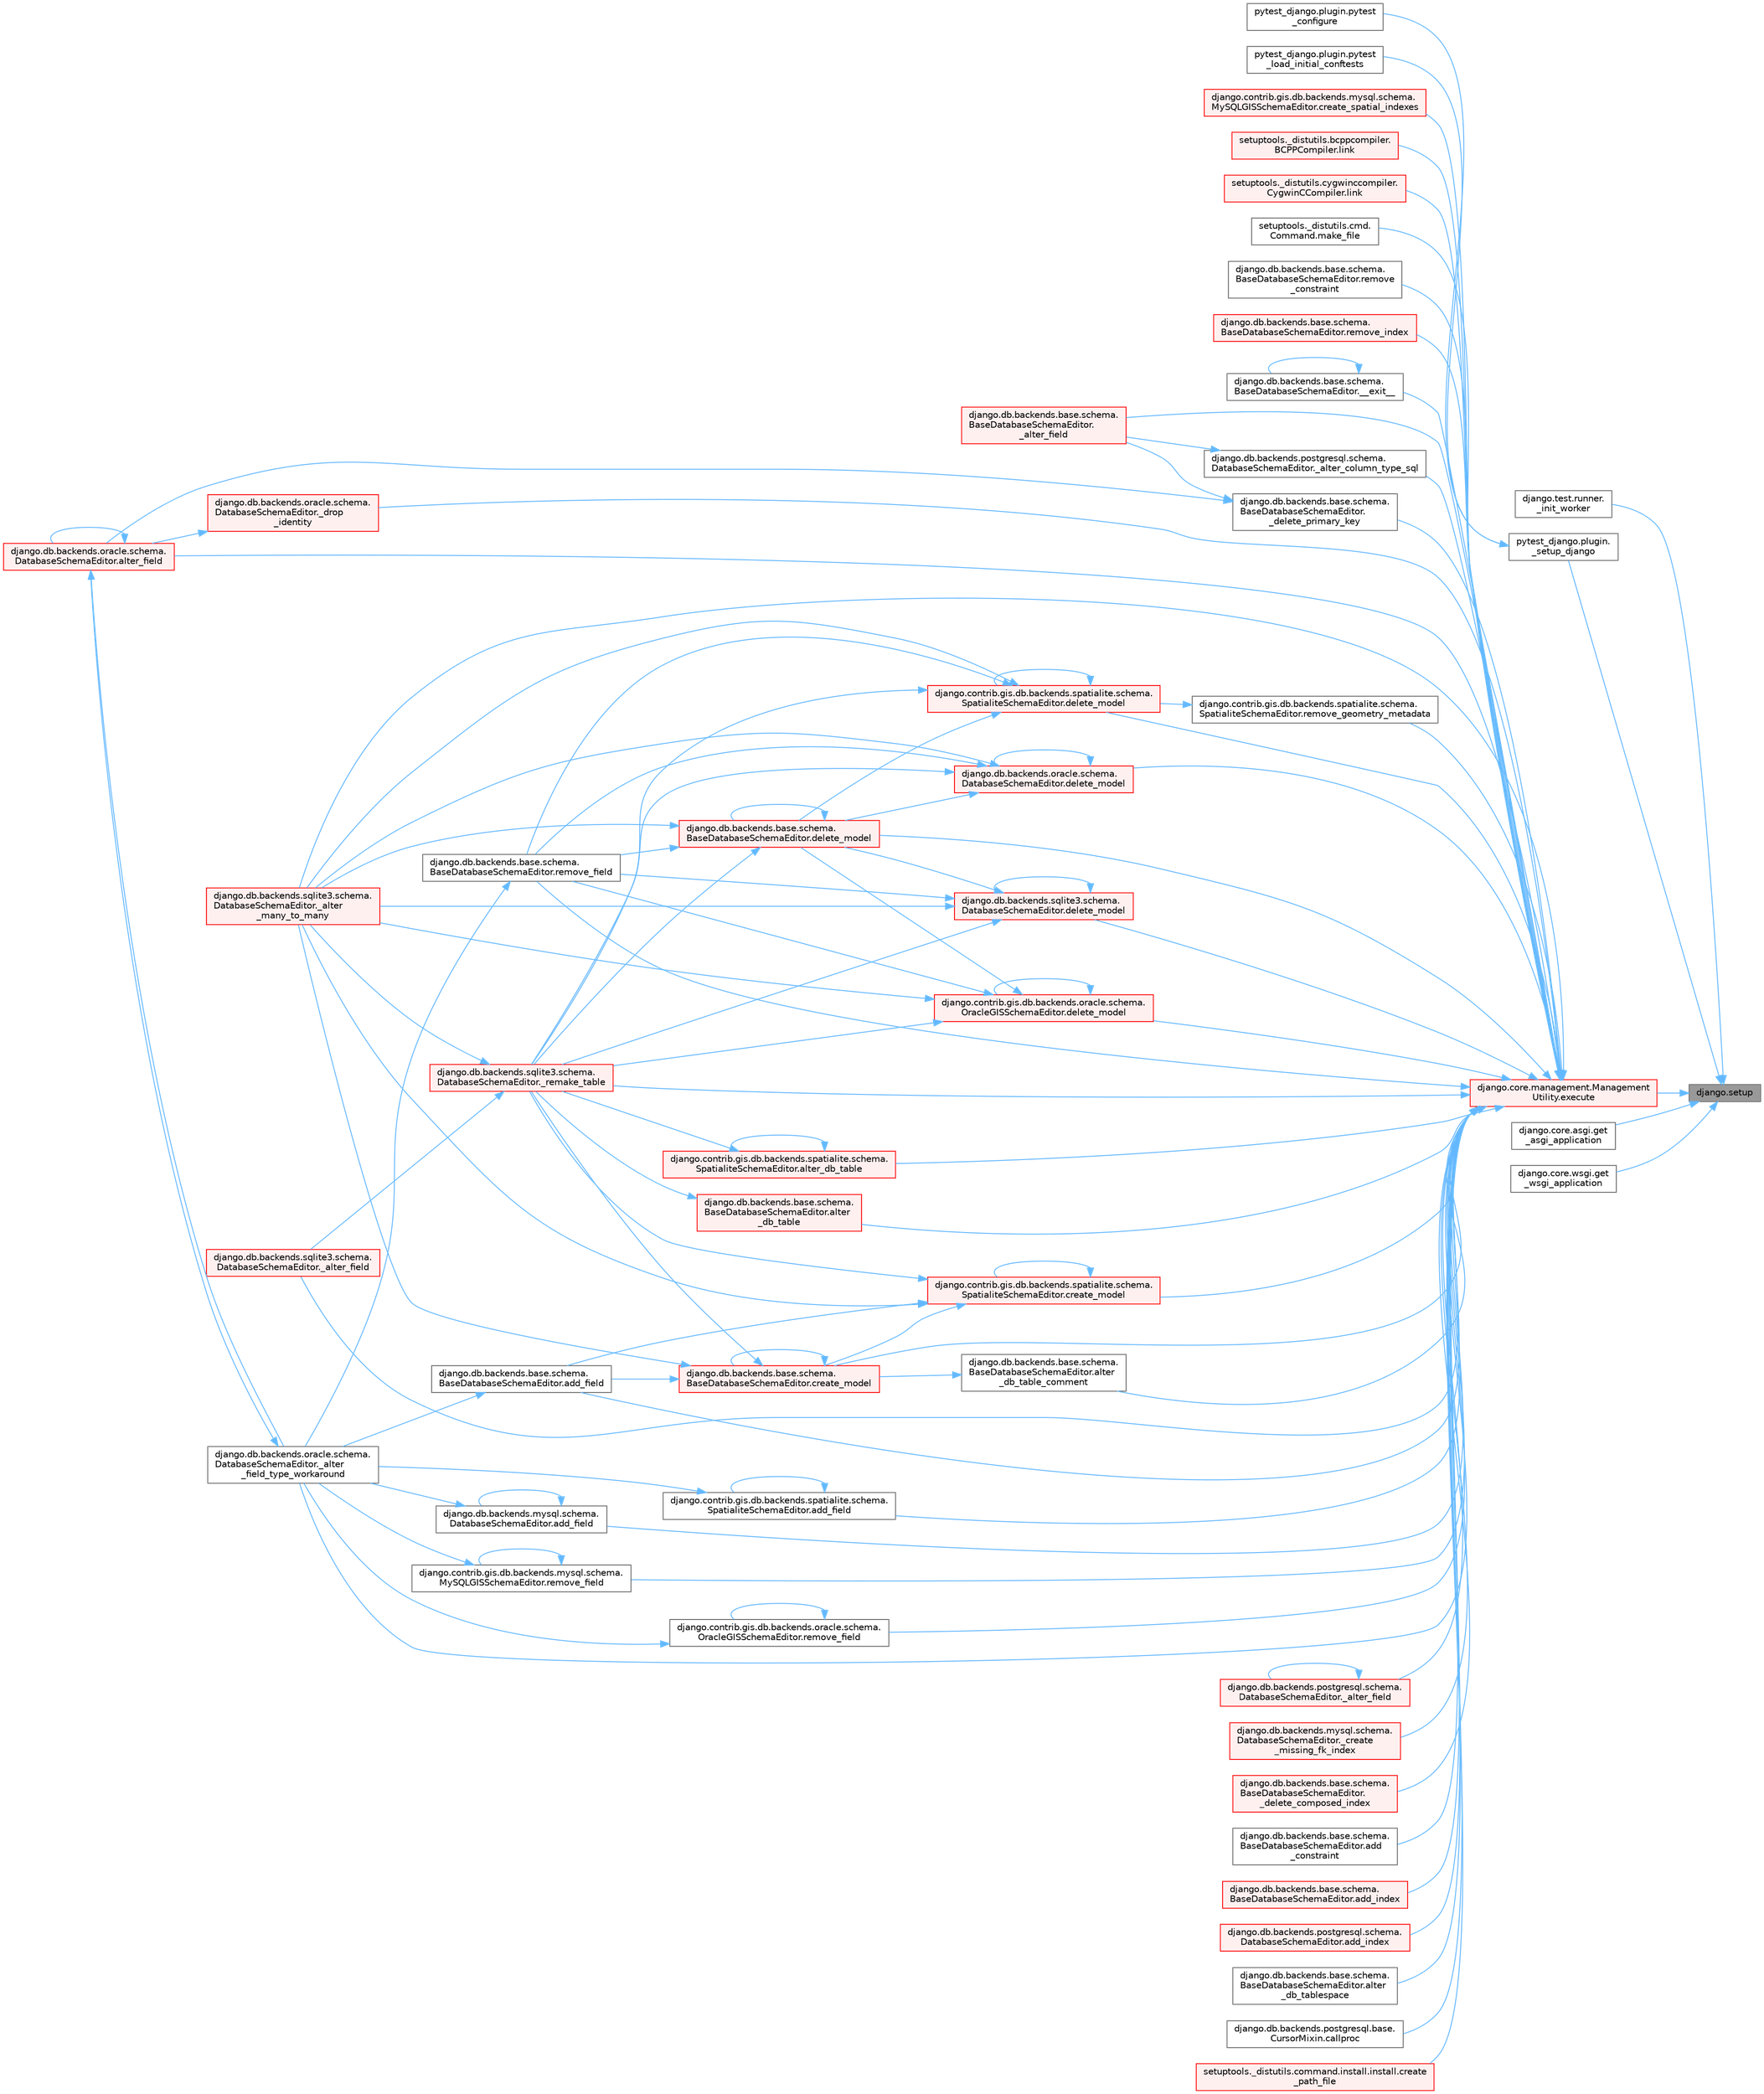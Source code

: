 digraph "django.setup"
{
 // LATEX_PDF_SIZE
  bgcolor="transparent";
  edge [fontname=Helvetica,fontsize=10,labelfontname=Helvetica,labelfontsize=10];
  node [fontname=Helvetica,fontsize=10,shape=box,height=0.2,width=0.4];
  rankdir="RL";
  Node1 [id="Node000001",label="django.setup",height=0.2,width=0.4,color="gray40", fillcolor="grey60", style="filled", fontcolor="black",tooltip=" "];
  Node1 -> Node2 [id="edge1_Node000001_Node000002",dir="back",color="steelblue1",style="solid",tooltip=" "];
  Node2 [id="Node000002",label="django.test.runner.\l_init_worker",height=0.2,width=0.4,color="grey40", fillcolor="white", style="filled",URL="$namespacedjango_1_1test_1_1runner.html#ac90eb5b3df1238e547bbb9770ee79bba",tooltip=" "];
  Node1 -> Node3 [id="edge2_Node000001_Node000003",dir="back",color="steelblue1",style="solid",tooltip=" "];
  Node3 [id="Node000003",label="pytest_django.plugin.\l_setup_django",height=0.2,width=0.4,color="grey40", fillcolor="white", style="filled",URL="$namespacepytest__django_1_1plugin.html#a1377a20fc4c1606570d33f0aa87abbdd",tooltip=" "];
  Node3 -> Node4 [id="edge3_Node000003_Node000004",dir="back",color="steelblue1",style="solid",tooltip=" "];
  Node4 [id="Node000004",label="pytest_django.plugin.pytest\l_configure",height=0.2,width=0.4,color="grey40", fillcolor="white", style="filled",URL="$namespacepytest__django_1_1plugin.html#a46eb975307e3a3c2e325aa098e173094",tooltip=" "];
  Node3 -> Node5 [id="edge4_Node000003_Node000005",dir="back",color="steelblue1",style="solid",tooltip=" "];
  Node5 [id="Node000005",label="pytest_django.plugin.pytest\l_load_initial_conftests",height=0.2,width=0.4,color="grey40", fillcolor="white", style="filled",URL="$namespacepytest__django_1_1plugin.html#a95118bb9f595420806df4987f0e4fe49",tooltip=" "];
  Node1 -> Node6 [id="edge5_Node000001_Node000006",dir="back",color="steelblue1",style="solid",tooltip=" "];
  Node6 [id="Node000006",label="django.core.management.Management\lUtility.execute",height=0.2,width=0.4,color="red", fillcolor="#FFF0F0", style="filled",URL="$classdjango_1_1core_1_1management_1_1_management_utility.html#ab2752203019f6a6274c55e096770c008",tooltip=" "];
  Node6 -> Node7 [id="edge6_Node000006_Node000007",dir="back",color="steelblue1",style="solid",tooltip=" "];
  Node7 [id="Node000007",label="django.db.backends.base.schema.\lBaseDatabaseSchemaEditor.__exit__",height=0.2,width=0.4,color="grey40", fillcolor="white", style="filled",URL="$classdjango_1_1db_1_1backends_1_1base_1_1schema_1_1_base_database_schema_editor.html#adc641c3cf336c3cba5f945841b7d5790",tooltip=" "];
  Node7 -> Node7 [id="edge7_Node000007_Node000007",dir="back",color="steelblue1",style="solid",tooltip=" "];
  Node6 -> Node8 [id="edge8_Node000006_Node000008",dir="back",color="steelblue1",style="solid",tooltip=" "];
  Node8 [id="Node000008",label="django.db.backends.postgresql.schema.\lDatabaseSchemaEditor._alter_column_type_sql",height=0.2,width=0.4,color="grey40", fillcolor="white", style="filled",URL="$classdjango_1_1db_1_1backends_1_1postgresql_1_1schema_1_1_database_schema_editor.html#addb09171be88c149496b00e7d217d186",tooltip=" "];
  Node8 -> Node9 [id="edge9_Node000008_Node000009",dir="back",color="steelblue1",style="solid",tooltip=" "];
  Node9 [id="Node000009",label="django.db.backends.base.schema.\lBaseDatabaseSchemaEditor.\l_alter_field",height=0.2,width=0.4,color="red", fillcolor="#FFF0F0", style="filled",URL="$classdjango_1_1db_1_1backends_1_1base_1_1schema_1_1_base_database_schema_editor.html#afcda33e5b1eb760a5a66c09033f1b75c",tooltip=" "];
  Node6 -> Node9 [id="edge10_Node000006_Node000009",dir="back",color="steelblue1",style="solid",tooltip=" "];
  Node6 -> Node14 [id="edge11_Node000006_Node000014",dir="back",color="steelblue1",style="solid",tooltip=" "];
  Node14 [id="Node000014",label="django.db.backends.postgresql.schema.\lDatabaseSchemaEditor._alter_field",height=0.2,width=0.4,color="red", fillcolor="#FFF0F0", style="filled",URL="$classdjango_1_1db_1_1backends_1_1postgresql_1_1schema_1_1_database_schema_editor.html#a143eb4ff7fc0f555417eb054bb91c41d",tooltip=" "];
  Node14 -> Node14 [id="edge12_Node000014_Node000014",dir="back",color="steelblue1",style="solid",tooltip=" "];
  Node6 -> Node15 [id="edge13_Node000006_Node000015",dir="back",color="steelblue1",style="solid",tooltip=" "];
  Node15 [id="Node000015",label="django.db.backends.sqlite3.schema.\lDatabaseSchemaEditor._alter_field",height=0.2,width=0.4,color="red", fillcolor="#FFF0F0", style="filled",URL="$classdjango_1_1db_1_1backends_1_1sqlite3_1_1schema_1_1_database_schema_editor.html#ab256c1d60756ea054e7249a3aa80d43b",tooltip=" "];
  Node6 -> Node13 [id="edge14_Node000006_Node000013",dir="back",color="steelblue1",style="solid",tooltip=" "];
  Node13 [id="Node000013",label="django.db.backends.oracle.schema.\lDatabaseSchemaEditor._alter\l_field_type_workaround",height=0.2,width=0.4,color="grey40", fillcolor="white", style="filled",URL="$classdjango_1_1db_1_1backends_1_1oracle_1_1schema_1_1_database_schema_editor.html#a78bc314f7e1030c1ef072c72a185ebd5",tooltip=" "];
  Node13 -> Node12 [id="edge15_Node000013_Node000012",dir="back",color="steelblue1",style="solid",tooltip=" "];
  Node12 [id="Node000012",label="django.db.backends.oracle.schema.\lDatabaseSchemaEditor.alter_field",height=0.2,width=0.4,color="red", fillcolor="#FFF0F0", style="filled",URL="$classdjango_1_1db_1_1backends_1_1oracle_1_1schema_1_1_database_schema_editor.html#abeddc040d6a7af1ca57aee72ee85784f",tooltip=" "];
  Node12 -> Node13 [id="edge16_Node000012_Node000013",dir="back",color="steelblue1",style="solid",tooltip=" "];
  Node12 -> Node12 [id="edge17_Node000012_Node000012",dir="back",color="steelblue1",style="solid",tooltip=" "];
  Node6 -> Node16 [id="edge18_Node000006_Node000016",dir="back",color="steelblue1",style="solid",tooltip=" "];
  Node16 [id="Node000016",label="django.db.backends.sqlite3.schema.\lDatabaseSchemaEditor._alter\l_many_to_many",height=0.2,width=0.4,color="red", fillcolor="#FFF0F0", style="filled",URL="$classdjango_1_1db_1_1backends_1_1sqlite3_1_1schema_1_1_database_schema_editor.html#a0eb5631cba4809779acc541260e47610",tooltip=" "];
  Node6 -> Node17 [id="edge19_Node000006_Node000017",dir="back",color="steelblue1",style="solid",tooltip=" "];
  Node17 [id="Node000017",label="django.db.backends.mysql.schema.\lDatabaseSchemaEditor._create\l_missing_fk_index",height=0.2,width=0.4,color="red", fillcolor="#FFF0F0", style="filled",URL="$classdjango_1_1db_1_1backends_1_1mysql_1_1schema_1_1_database_schema_editor.html#a1409fb923121da63909627d7bd8ea396",tooltip=" "];
  Node6 -> Node24 [id="edge20_Node000006_Node000024",dir="back",color="steelblue1",style="solid",tooltip=" "];
  Node24 [id="Node000024",label="django.db.backends.base.schema.\lBaseDatabaseSchemaEditor.\l_delete_composed_index",height=0.2,width=0.4,color="red", fillcolor="#FFF0F0", style="filled",URL="$classdjango_1_1db_1_1backends_1_1base_1_1schema_1_1_base_database_schema_editor.html#a83847fbdf8dec0e82dd6028e7b3171f1",tooltip=" "];
  Node6 -> Node25 [id="edge21_Node000006_Node000025",dir="back",color="steelblue1",style="solid",tooltip=" "];
  Node25 [id="Node000025",label="django.db.backends.base.schema.\lBaseDatabaseSchemaEditor.\l_delete_primary_key",height=0.2,width=0.4,color="grey40", fillcolor="white", style="filled",URL="$classdjango_1_1db_1_1backends_1_1base_1_1schema_1_1_base_database_schema_editor.html#a81047e315c7b3f3a5688d5d294491694",tooltip=" "];
  Node25 -> Node9 [id="edge22_Node000025_Node000009",dir="back",color="steelblue1",style="solid",tooltip=" "];
  Node25 -> Node12 [id="edge23_Node000025_Node000012",dir="back",color="steelblue1",style="solid",tooltip=" "];
  Node6 -> Node26 [id="edge24_Node000006_Node000026",dir="back",color="steelblue1",style="solid",tooltip=" "];
  Node26 [id="Node000026",label="django.db.backends.oracle.schema.\lDatabaseSchemaEditor._drop\l_identity",height=0.2,width=0.4,color="red", fillcolor="#FFF0F0", style="filled",URL="$classdjango_1_1db_1_1backends_1_1oracle_1_1schema_1_1_database_schema_editor.html#a215f07e8311d1fd657957c4dbba8cfde",tooltip=" "];
  Node26 -> Node12 [id="edge25_Node000026_Node000012",dir="back",color="steelblue1",style="solid",tooltip=" "];
  Node6 -> Node29 [id="edge26_Node000006_Node000029",dir="back",color="steelblue1",style="solid",tooltip=" "];
  Node29 [id="Node000029",label="django.db.backends.sqlite3.schema.\lDatabaseSchemaEditor._remake_table",height=0.2,width=0.4,color="red", fillcolor="#FFF0F0", style="filled",URL="$classdjango_1_1db_1_1backends_1_1sqlite3_1_1schema_1_1_database_schema_editor.html#a9b5b247b2cd836c48a65726025b45e11",tooltip=" "];
  Node29 -> Node15 [id="edge27_Node000029_Node000015",dir="back",color="steelblue1",style="solid",tooltip=" "];
  Node29 -> Node16 [id="edge28_Node000029_Node000016",dir="back",color="steelblue1",style="solid",tooltip=" "];
  Node6 -> Node35 [id="edge29_Node000006_Node000035",dir="back",color="steelblue1",style="solid",tooltip=" "];
  Node35 [id="Node000035",label="django.db.backends.base.schema.\lBaseDatabaseSchemaEditor.add\l_constraint",height=0.2,width=0.4,color="grey40", fillcolor="white", style="filled",URL="$classdjango_1_1db_1_1backends_1_1base_1_1schema_1_1_base_database_schema_editor.html#a017871908a4c3682551db6c19aa549d4",tooltip=" "];
  Node6 -> Node36 [id="edge30_Node000006_Node000036",dir="back",color="steelblue1",style="solid",tooltip=" "];
  Node36 [id="Node000036",label="django.contrib.gis.db.backends.spatialite.schema.\lSpatialiteSchemaEditor.add_field",height=0.2,width=0.4,color="grey40", fillcolor="white", style="filled",URL="$classdjango_1_1contrib_1_1gis_1_1db_1_1backends_1_1spatialite_1_1schema_1_1_spatialite_schema_editor.html#ac6c0a11c42d919d3c5cc74bb59d8dcfc",tooltip=" "];
  Node36 -> Node13 [id="edge31_Node000036_Node000013",dir="back",color="steelblue1",style="solid",tooltip=" "];
  Node36 -> Node36 [id="edge32_Node000036_Node000036",dir="back",color="steelblue1",style="solid",tooltip=" "];
  Node6 -> Node37 [id="edge33_Node000006_Node000037",dir="back",color="steelblue1",style="solid",tooltip=" "];
  Node37 [id="Node000037",label="django.db.backends.base.schema.\lBaseDatabaseSchemaEditor.add_field",height=0.2,width=0.4,color="grey40", fillcolor="white", style="filled",URL="$classdjango_1_1db_1_1backends_1_1base_1_1schema_1_1_base_database_schema_editor.html#affe03b0f7c180f8cb5759a5cff4f006a",tooltip=" "];
  Node37 -> Node13 [id="edge34_Node000037_Node000013",dir="back",color="steelblue1",style="solid",tooltip=" "];
  Node6 -> Node38 [id="edge35_Node000006_Node000038",dir="back",color="steelblue1",style="solid",tooltip=" "];
  Node38 [id="Node000038",label="django.db.backends.mysql.schema.\lDatabaseSchemaEditor.add_field",height=0.2,width=0.4,color="grey40", fillcolor="white", style="filled",URL="$classdjango_1_1db_1_1backends_1_1mysql_1_1schema_1_1_database_schema_editor.html#a2bb764c2fab516643cccf83b8865b410",tooltip=" "];
  Node38 -> Node13 [id="edge36_Node000038_Node000013",dir="back",color="steelblue1",style="solid",tooltip=" "];
  Node38 -> Node38 [id="edge37_Node000038_Node000038",dir="back",color="steelblue1",style="solid",tooltip=" "];
  Node6 -> Node39 [id="edge38_Node000006_Node000039",dir="back",color="steelblue1",style="solid",tooltip=" "];
  Node39 [id="Node000039",label="django.db.backends.base.schema.\lBaseDatabaseSchemaEditor.add_index",height=0.2,width=0.4,color="red", fillcolor="#FFF0F0", style="filled",URL="$classdjango_1_1db_1_1backends_1_1base_1_1schema_1_1_base_database_schema_editor.html#abc2d41f83d865510442ebead47b3ed96",tooltip=" "];
  Node6 -> Node40 [id="edge39_Node000006_Node000040",dir="back",color="steelblue1",style="solid",tooltip=" "];
  Node40 [id="Node000040",label="django.db.backends.postgresql.schema.\lDatabaseSchemaEditor.add_index",height=0.2,width=0.4,color="red", fillcolor="#FFF0F0", style="filled",URL="$classdjango_1_1db_1_1backends_1_1postgresql_1_1schema_1_1_database_schema_editor.html#acc6cde4ca005b9128ef4a9e9b556b3b0",tooltip=" "];
  Node6 -> Node41 [id="edge40_Node000006_Node000041",dir="back",color="steelblue1",style="solid",tooltip=" "];
  Node41 [id="Node000041",label="django.contrib.gis.db.backends.spatialite.schema.\lSpatialiteSchemaEditor.alter_db_table",height=0.2,width=0.4,color="red", fillcolor="#FFF0F0", style="filled",URL="$classdjango_1_1contrib_1_1gis_1_1db_1_1backends_1_1spatialite_1_1schema_1_1_spatialite_schema_editor.html#a3c238b03e587be42747e3a128cd44946",tooltip=" "];
  Node41 -> Node29 [id="edge41_Node000041_Node000029",dir="back",color="steelblue1",style="solid",tooltip=" "];
  Node41 -> Node41 [id="edge42_Node000041_Node000041",dir="back",color="steelblue1",style="solid",tooltip=" "];
  Node6 -> Node42 [id="edge43_Node000006_Node000042",dir="back",color="steelblue1",style="solid",tooltip=" "];
  Node42 [id="Node000042",label="django.db.backends.base.schema.\lBaseDatabaseSchemaEditor.alter\l_db_table",height=0.2,width=0.4,color="red", fillcolor="#FFF0F0", style="filled",URL="$classdjango_1_1db_1_1backends_1_1base_1_1schema_1_1_base_database_schema_editor.html#a6975136cc10a20541aed6b53fea99565",tooltip=" "];
  Node42 -> Node29 [id="edge44_Node000042_Node000029",dir="back",color="steelblue1",style="solid",tooltip=" "];
  Node6 -> Node43 [id="edge45_Node000006_Node000043",dir="back",color="steelblue1",style="solid",tooltip=" "];
  Node43 [id="Node000043",label="django.db.backends.base.schema.\lBaseDatabaseSchemaEditor.alter\l_db_table_comment",height=0.2,width=0.4,color="grey40", fillcolor="white", style="filled",URL="$classdjango_1_1db_1_1backends_1_1base_1_1schema_1_1_base_database_schema_editor.html#a788ba4cf1ea36f15a1b1d7a11b8d31a1",tooltip=" "];
  Node43 -> Node44 [id="edge46_Node000043_Node000044",dir="back",color="steelblue1",style="solid",tooltip=" "];
  Node44 [id="Node000044",label="django.db.backends.base.schema.\lBaseDatabaseSchemaEditor.create_model",height=0.2,width=0.4,color="red", fillcolor="#FFF0F0", style="filled",URL="$classdjango_1_1db_1_1backends_1_1base_1_1schema_1_1_base_database_schema_editor.html#a802611d84fc67073227f245b7e881331",tooltip=" "];
  Node44 -> Node16 [id="edge47_Node000044_Node000016",dir="back",color="steelblue1",style="solid",tooltip=" "];
  Node44 -> Node29 [id="edge48_Node000044_Node000029",dir="back",color="steelblue1",style="solid",tooltip=" "];
  Node44 -> Node37 [id="edge49_Node000044_Node000037",dir="back",color="steelblue1",style="solid",tooltip=" "];
  Node44 -> Node44 [id="edge50_Node000044_Node000044",dir="back",color="steelblue1",style="solid",tooltip=" "];
  Node6 -> Node45 [id="edge51_Node000006_Node000045",dir="back",color="steelblue1",style="solid",tooltip=" "];
  Node45 [id="Node000045",label="django.db.backends.base.schema.\lBaseDatabaseSchemaEditor.alter\l_db_tablespace",height=0.2,width=0.4,color="grey40", fillcolor="white", style="filled",URL="$classdjango_1_1db_1_1backends_1_1base_1_1schema_1_1_base_database_schema_editor.html#ac93f875aaebf90f4c28d2ec8f963acdd",tooltip=" "];
  Node6 -> Node12 [id="edge52_Node000006_Node000012",dir="back",color="steelblue1",style="solid",tooltip=" "];
  Node6 -> Node46 [id="edge53_Node000006_Node000046",dir="back",color="steelblue1",style="solid",tooltip=" "];
  Node46 [id="Node000046",label="django.db.backends.postgresql.base.\lCursorMixin.callproc",height=0.2,width=0.4,color="grey40", fillcolor="white", style="filled",URL="$classdjango_1_1db_1_1backends_1_1postgresql_1_1base_1_1_cursor_mixin.html#a47ae60510118aff959f7ee3bc049cdcd",tooltip=" "];
  Node6 -> Node47 [id="edge54_Node000006_Node000047",dir="back",color="steelblue1",style="solid",tooltip=" "];
  Node47 [id="Node000047",label="django.contrib.gis.db.backends.spatialite.schema.\lSpatialiteSchemaEditor.create_model",height=0.2,width=0.4,color="red", fillcolor="#FFF0F0", style="filled",URL="$classdjango_1_1contrib_1_1gis_1_1db_1_1backends_1_1spatialite_1_1schema_1_1_spatialite_schema_editor.html#a19b94a34b1e1e5fc3cd38c736f21f025",tooltip=" "];
  Node47 -> Node16 [id="edge55_Node000047_Node000016",dir="back",color="steelblue1",style="solid",tooltip=" "];
  Node47 -> Node29 [id="edge56_Node000047_Node000029",dir="back",color="steelblue1",style="solid",tooltip=" "];
  Node47 -> Node37 [id="edge57_Node000047_Node000037",dir="back",color="steelblue1",style="solid",tooltip=" "];
  Node47 -> Node47 [id="edge58_Node000047_Node000047",dir="back",color="steelblue1",style="solid",tooltip=" "];
  Node47 -> Node44 [id="edge59_Node000047_Node000044",dir="back",color="steelblue1",style="solid",tooltip=" "];
  Node6 -> Node44 [id="edge60_Node000006_Node000044",dir="back",color="steelblue1",style="solid",tooltip=" "];
  Node6 -> Node48 [id="edge61_Node000006_Node000048",dir="back",color="steelblue1",style="solid",tooltip=" "];
  Node48 [id="Node000048",label="setuptools._distutils.command.install.install.create\l_path_file",height=0.2,width=0.4,color="red", fillcolor="#FFF0F0", style="filled",URL="$classsetuptools_1_1__distutils_1_1command_1_1install_1_1install.html#ae5b9163a32dec1fd8d16c029acf46364",tooltip=" "];
  Node6 -> Node54 [id="edge62_Node000006_Node000054",dir="back",color="steelblue1",style="solid",tooltip=" "];
  Node54 [id="Node000054",label="django.contrib.gis.db.backends.mysql.schema.\lMySQLGISSchemaEditor.create_spatial_indexes",height=0.2,width=0.4,color="red", fillcolor="#FFF0F0", style="filled",URL="$classdjango_1_1contrib_1_1gis_1_1db_1_1backends_1_1mysql_1_1schema_1_1_my_s_q_l_g_i_s_schema_editor.html#ab01e4e9753b9691b274cfe31c800fb87",tooltip=" "];
  Node6 -> Node57 [id="edge63_Node000006_Node000057",dir="back",color="steelblue1",style="solid",tooltip=" "];
  Node57 [id="Node000057",label="django.contrib.gis.db.backends.oracle.schema.\lOracleGISSchemaEditor.delete_model",height=0.2,width=0.4,color="red", fillcolor="#FFF0F0", style="filled",URL="$classdjango_1_1contrib_1_1gis_1_1db_1_1backends_1_1oracle_1_1schema_1_1_oracle_g_i_s_schema_editor.html#a7e204de51c85be33515ce57fa48849df",tooltip=" "];
  Node57 -> Node16 [id="edge64_Node000057_Node000016",dir="back",color="steelblue1",style="solid",tooltip=" "];
  Node57 -> Node29 [id="edge65_Node000057_Node000029",dir="back",color="steelblue1",style="solid",tooltip=" "];
  Node57 -> Node57 [id="edge66_Node000057_Node000057",dir="back",color="steelblue1",style="solid",tooltip=" "];
  Node57 -> Node60 [id="edge67_Node000057_Node000060",dir="back",color="steelblue1",style="solid",tooltip=" "];
  Node60 [id="Node000060",label="django.db.backends.base.schema.\lBaseDatabaseSchemaEditor.delete_model",height=0.2,width=0.4,color="red", fillcolor="#FFF0F0", style="filled",URL="$classdjango_1_1db_1_1backends_1_1base_1_1schema_1_1_base_database_schema_editor.html#a4685be374dca3bb40806d579c17c4a71",tooltip=" "];
  Node60 -> Node16 [id="edge68_Node000060_Node000016",dir="back",color="steelblue1",style="solid",tooltip=" "];
  Node60 -> Node29 [id="edge69_Node000060_Node000029",dir="back",color="steelblue1",style="solid",tooltip=" "];
  Node60 -> Node60 [id="edge70_Node000060_Node000060",dir="back",color="steelblue1",style="solid",tooltip=" "];
  Node60 -> Node61 [id="edge71_Node000060_Node000061",dir="back",color="steelblue1",style="solid",tooltip=" "];
  Node61 [id="Node000061",label="django.db.backends.base.schema.\lBaseDatabaseSchemaEditor.remove_field",height=0.2,width=0.4,color="grey40", fillcolor="white", style="filled",URL="$classdjango_1_1db_1_1backends_1_1base_1_1schema_1_1_base_database_schema_editor.html#a962851f801c541e11c9ad9265bfe3347",tooltip=" "];
  Node61 -> Node13 [id="edge72_Node000061_Node000013",dir="back",color="steelblue1",style="solid",tooltip=" "];
  Node57 -> Node61 [id="edge73_Node000057_Node000061",dir="back",color="steelblue1",style="solid",tooltip=" "];
  Node6 -> Node62 [id="edge74_Node000006_Node000062",dir="back",color="steelblue1",style="solid",tooltip=" "];
  Node62 [id="Node000062",label="django.contrib.gis.db.backends.spatialite.schema.\lSpatialiteSchemaEditor.delete_model",height=0.2,width=0.4,color="red", fillcolor="#FFF0F0", style="filled",URL="$classdjango_1_1contrib_1_1gis_1_1db_1_1backends_1_1spatialite_1_1schema_1_1_spatialite_schema_editor.html#a1d324c35e2535b9adf7cbecb68fe761d",tooltip=" "];
  Node62 -> Node16 [id="edge75_Node000062_Node000016",dir="back",color="steelblue1",style="solid",tooltip=" "];
  Node62 -> Node29 [id="edge76_Node000062_Node000029",dir="back",color="steelblue1",style="solid",tooltip=" "];
  Node62 -> Node62 [id="edge77_Node000062_Node000062",dir="back",color="steelblue1",style="solid",tooltip=" "];
  Node62 -> Node60 [id="edge78_Node000062_Node000060",dir="back",color="steelblue1",style="solid",tooltip=" "];
  Node62 -> Node61 [id="edge79_Node000062_Node000061",dir="back",color="steelblue1",style="solid",tooltip=" "];
  Node6 -> Node60 [id="edge80_Node000006_Node000060",dir="back",color="steelblue1",style="solid",tooltip=" "];
  Node6 -> Node63 [id="edge81_Node000006_Node000063",dir="back",color="steelblue1",style="solid",tooltip=" "];
  Node63 [id="Node000063",label="django.db.backends.oracle.schema.\lDatabaseSchemaEditor.delete_model",height=0.2,width=0.4,color="red", fillcolor="#FFF0F0", style="filled",URL="$classdjango_1_1db_1_1backends_1_1oracle_1_1schema_1_1_database_schema_editor.html#ab50218126d3c815cba56fe0387a8dcba",tooltip=" "];
  Node63 -> Node16 [id="edge82_Node000063_Node000016",dir="back",color="steelblue1",style="solid",tooltip=" "];
  Node63 -> Node29 [id="edge83_Node000063_Node000029",dir="back",color="steelblue1",style="solid",tooltip=" "];
  Node63 -> Node60 [id="edge84_Node000063_Node000060",dir="back",color="steelblue1",style="solid",tooltip=" "];
  Node63 -> Node63 [id="edge85_Node000063_Node000063",dir="back",color="steelblue1",style="solid",tooltip=" "];
  Node63 -> Node61 [id="edge86_Node000063_Node000061",dir="back",color="steelblue1",style="solid",tooltip=" "];
  Node6 -> Node64 [id="edge87_Node000006_Node000064",dir="back",color="steelblue1",style="solid",tooltip=" "];
  Node64 [id="Node000064",label="django.db.backends.sqlite3.schema.\lDatabaseSchemaEditor.delete_model",height=0.2,width=0.4,color="red", fillcolor="#FFF0F0", style="filled",URL="$classdjango_1_1db_1_1backends_1_1sqlite3_1_1schema_1_1_database_schema_editor.html#ace17666280378c6270bb6569941a67ad",tooltip=" "];
  Node64 -> Node16 [id="edge88_Node000064_Node000016",dir="back",color="steelblue1",style="solid",tooltip=" "];
  Node64 -> Node29 [id="edge89_Node000064_Node000029",dir="back",color="steelblue1",style="solid",tooltip=" "];
  Node64 -> Node60 [id="edge90_Node000064_Node000060",dir="back",color="steelblue1",style="solid",tooltip=" "];
  Node64 -> Node64 [id="edge91_Node000064_Node000064",dir="back",color="steelblue1",style="solid",tooltip=" "];
  Node64 -> Node61 [id="edge92_Node000064_Node000061",dir="back",color="steelblue1",style="solid",tooltip=" "];
  Node6 -> Node65 [id="edge93_Node000006_Node000065",dir="back",color="steelblue1",style="solid",tooltip=" "];
  Node65 [id="Node000065",label="setuptools._distutils.bcppcompiler.\lBCPPCompiler.link",height=0.2,width=0.4,color="red", fillcolor="#FFF0F0", style="filled",URL="$classsetuptools_1_1__distutils_1_1bcppcompiler_1_1_b_c_p_p_compiler.html#a9207773d36ecabdd197469c6dcff5e41",tooltip=" "];
  Node6 -> Node83 [id="edge94_Node000006_Node000083",dir="back",color="steelblue1",style="solid",tooltip=" "];
  Node83 [id="Node000083",label="setuptools._distutils.cygwinccompiler.\lCygwinCCompiler.link",height=0.2,width=0.4,color="red", fillcolor="#FFF0F0", style="filled",URL="$classsetuptools_1_1__distutils_1_1cygwinccompiler_1_1_cygwin_c_compiler.html#a90d2f2ffa74da0002fe22b41afc2cc2f",tooltip=" "];
  Node6 -> Node93 [id="edge95_Node000006_Node000093",dir="back",color="steelblue1",style="solid",tooltip=" "];
  Node93 [id="Node000093",label="setuptools._distutils.cmd.\lCommand.make_file",height=0.2,width=0.4,color="grey40", fillcolor="white", style="filled",URL="$classsetuptools_1_1__distutils_1_1cmd_1_1_command.html#a3165448f29bc3975e4443166b8ff2930",tooltip=" "];
  Node6 -> Node94 [id="edge96_Node000006_Node000094",dir="back",color="steelblue1",style="solid",tooltip=" "];
  Node94 [id="Node000094",label="django.db.backends.base.schema.\lBaseDatabaseSchemaEditor.remove\l_constraint",height=0.2,width=0.4,color="grey40", fillcolor="white", style="filled",URL="$classdjango_1_1db_1_1backends_1_1base_1_1schema_1_1_base_database_schema_editor.html#a686afe17ec7912aff8234454a6380d09",tooltip=" "];
  Node6 -> Node95 [id="edge97_Node000006_Node000095",dir="back",color="steelblue1",style="solid",tooltip=" "];
  Node95 [id="Node000095",label="django.contrib.gis.db.backends.mysql.schema.\lMySQLGISSchemaEditor.remove_field",height=0.2,width=0.4,color="grey40", fillcolor="white", style="filled",URL="$classdjango_1_1contrib_1_1gis_1_1db_1_1backends_1_1mysql_1_1schema_1_1_my_s_q_l_g_i_s_schema_editor.html#a42c4ccd16596ef9bc64369e876e66df3",tooltip=" "];
  Node95 -> Node13 [id="edge98_Node000095_Node000013",dir="back",color="steelblue1",style="solid",tooltip=" "];
  Node95 -> Node95 [id="edge99_Node000095_Node000095",dir="back",color="steelblue1",style="solid",tooltip=" "];
  Node6 -> Node96 [id="edge100_Node000006_Node000096",dir="back",color="steelblue1",style="solid",tooltip=" "];
  Node96 [id="Node000096",label="django.contrib.gis.db.backends.oracle.schema.\lOracleGISSchemaEditor.remove_field",height=0.2,width=0.4,color="grey40", fillcolor="white", style="filled",URL="$classdjango_1_1contrib_1_1gis_1_1db_1_1backends_1_1oracle_1_1schema_1_1_oracle_g_i_s_schema_editor.html#ae50523d90339ec103c8749d685f411bc",tooltip=" "];
  Node96 -> Node13 [id="edge101_Node000096_Node000013",dir="back",color="steelblue1",style="solid",tooltip=" "];
  Node96 -> Node96 [id="edge102_Node000096_Node000096",dir="back",color="steelblue1",style="solid",tooltip=" "];
  Node6 -> Node61 [id="edge103_Node000006_Node000061",dir="back",color="steelblue1",style="solid",tooltip=" "];
  Node6 -> Node97 [id="edge104_Node000006_Node000097",dir="back",color="steelblue1",style="solid",tooltip=" "];
  Node97 [id="Node000097",label="django.contrib.gis.db.backends.spatialite.schema.\lSpatialiteSchemaEditor.remove_geometry_metadata",height=0.2,width=0.4,color="grey40", fillcolor="white", style="filled",URL="$classdjango_1_1contrib_1_1gis_1_1db_1_1backends_1_1spatialite_1_1schema_1_1_spatialite_schema_editor.html#af84e611c69738b348c648f84fb45a890",tooltip=" "];
  Node97 -> Node62 [id="edge105_Node000097_Node000062",dir="back",color="steelblue1",style="solid",tooltip=" "];
  Node6 -> Node98 [id="edge106_Node000006_Node000098",dir="back",color="steelblue1",style="solid",tooltip=" "];
  Node98 [id="Node000098",label="django.db.backends.base.schema.\lBaseDatabaseSchemaEditor.remove_index",height=0.2,width=0.4,color="red", fillcolor="#FFF0F0", style="filled",URL="$classdjango_1_1db_1_1backends_1_1base_1_1schema_1_1_base_database_schema_editor.html#a289de919288906b2eb3d96d35513a335",tooltip=" "];
  Node1 -> Node3184 [id="edge107_Node000001_Node003184",dir="back",color="steelblue1",style="solid",tooltip=" "];
  Node3184 [id="Node003184",label="django.core.asgi.get\l_asgi_application",height=0.2,width=0.4,color="grey40", fillcolor="white", style="filled",URL="$namespacedjango_1_1core_1_1asgi.html#ae9963a55e114d802e4b147b6e92504bf",tooltip=" "];
  Node1 -> Node3185 [id="edge108_Node000001_Node003185",dir="back",color="steelblue1",style="solid",tooltip=" "];
  Node3185 [id="Node003185",label="django.core.wsgi.get\l_wsgi_application",height=0.2,width=0.4,color="grey40", fillcolor="white", style="filled",URL="$namespacedjango_1_1core_1_1wsgi.html#a4dd4ac8ac4cca5f9eb94de79dc086d01",tooltip=" "];
}
